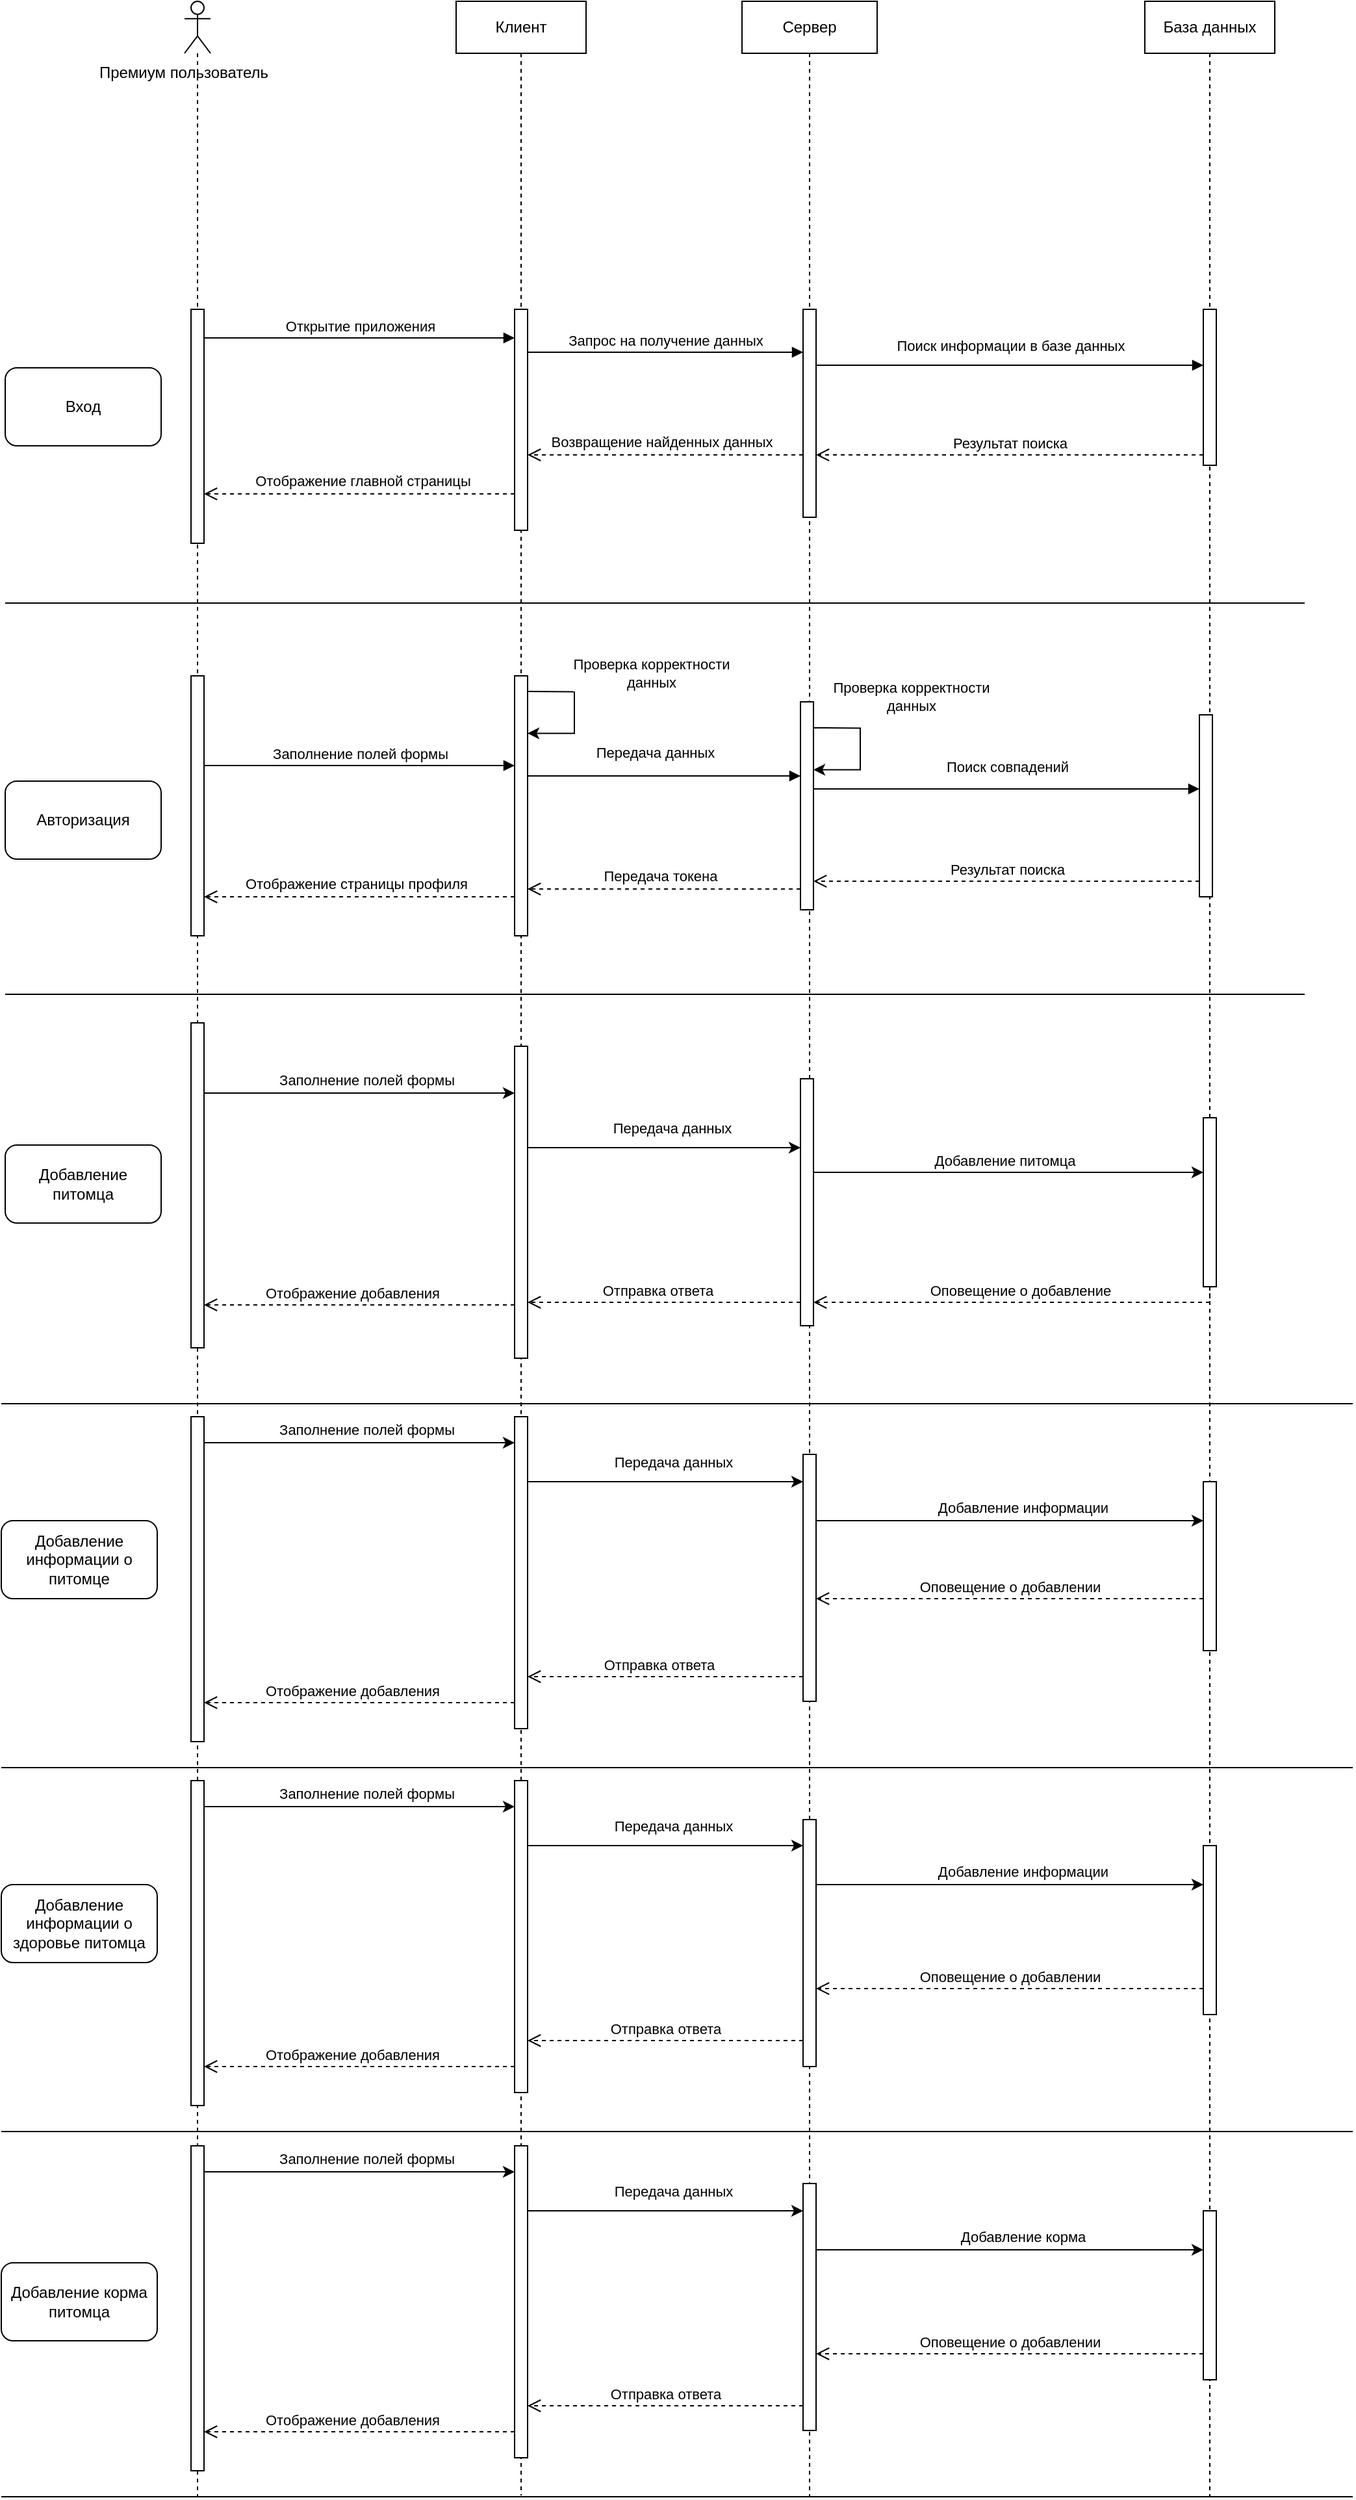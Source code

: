 <mxfile version="24.0.0" type="device">
  <diagram name="Страница 1" id="9oINTbgdad8pBdmm9y7S">
    <mxGraphModel dx="1450" dy="569" grid="0" gridSize="10" guides="1" tooltips="1" connect="1" arrows="1" fold="1" page="0" pageScale="1" pageWidth="827" pageHeight="1169" math="0" shadow="0">
      <root>
        <mxCell id="0" />
        <mxCell id="1" parent="0" />
        <mxCell id="4leQm3MVnvcEpeQvCGNz-1" value="" style="shape=umlLifeline;perimeter=lifelinePerimeter;whiteSpace=wrap;html=1;container=1;dropTarget=0;collapsible=0;recursiveResize=0;outlineConnect=0;portConstraint=eastwest;newEdgeStyle={&quot;edgeStyle&quot;:&quot;elbowEdgeStyle&quot;,&quot;elbow&quot;:&quot;vertical&quot;,&quot;curved&quot;:0,&quot;rounded&quot;:0};participant=umlActor;" parent="1" vertex="1">
          <mxGeometry x="101" y="50" width="20" height="1920" as="geometry" />
        </mxCell>
        <mxCell id="4leQm3MVnvcEpeQvCGNz-2" value="" style="html=1;points=[];perimeter=orthogonalPerimeter;outlineConnect=0;targetShapes=umlLifeline;portConstraint=eastwest;newEdgeStyle={&quot;edgeStyle&quot;:&quot;elbowEdgeStyle&quot;,&quot;elbow&quot;:&quot;vertical&quot;,&quot;curved&quot;:0,&quot;rounded&quot;:0};" parent="4leQm3MVnvcEpeQvCGNz-1" vertex="1">
          <mxGeometry x="5" y="237" width="10" height="180" as="geometry" />
        </mxCell>
        <mxCell id="4leQm3MVnvcEpeQvCGNz-4" value="" style="html=1;points=[];perimeter=orthogonalPerimeter;outlineConnect=0;targetShapes=umlLifeline;portConstraint=eastwest;newEdgeStyle={&quot;edgeStyle&quot;:&quot;elbowEdgeStyle&quot;,&quot;elbow&quot;:&quot;vertical&quot;,&quot;curved&quot;:0,&quot;rounded&quot;:0};" parent="4leQm3MVnvcEpeQvCGNz-1" vertex="1">
          <mxGeometry x="5" y="519" width="10" height="200" as="geometry" />
        </mxCell>
        <mxCell id="4leQm3MVnvcEpeQvCGNz-5" value="" style="html=1;points=[];perimeter=orthogonalPerimeter;outlineConnect=0;targetShapes=umlLifeline;portConstraint=eastwest;newEdgeStyle={&quot;edgeStyle&quot;:&quot;elbowEdgeStyle&quot;,&quot;elbow&quot;:&quot;vertical&quot;,&quot;curved&quot;:0,&quot;rounded&quot;:0};" parent="4leQm3MVnvcEpeQvCGNz-1" vertex="1">
          <mxGeometry x="5" y="786" width="10" height="250" as="geometry" />
        </mxCell>
        <mxCell id="4leQm3MVnvcEpeQvCGNz-8" value="Клиент" style="shape=umlLifeline;perimeter=lifelinePerimeter;whiteSpace=wrap;html=1;container=1;dropTarget=0;collapsible=0;recursiveResize=0;outlineConnect=0;portConstraint=eastwest;newEdgeStyle={&quot;edgeStyle&quot;:&quot;elbowEdgeStyle&quot;,&quot;elbow&quot;:&quot;vertical&quot;,&quot;curved&quot;:0,&quot;rounded&quot;:0};" parent="1" vertex="1">
          <mxGeometry x="310" y="50" width="100" height="1919" as="geometry" />
        </mxCell>
        <mxCell id="4leQm3MVnvcEpeQvCGNz-9" value="" style="html=1;points=[];perimeter=orthogonalPerimeter;outlineConnect=0;targetShapes=umlLifeline;portConstraint=eastwest;newEdgeStyle={&quot;edgeStyle&quot;:&quot;elbowEdgeStyle&quot;,&quot;elbow&quot;:&quot;vertical&quot;,&quot;curved&quot;:0,&quot;rounded&quot;:0};" parent="4leQm3MVnvcEpeQvCGNz-8" vertex="1">
          <mxGeometry x="45" y="237" width="10" height="170" as="geometry" />
        </mxCell>
        <mxCell id="4leQm3MVnvcEpeQvCGNz-11" value="" style="html=1;points=[];perimeter=orthogonalPerimeter;outlineConnect=0;targetShapes=umlLifeline;portConstraint=eastwest;newEdgeStyle={&quot;edgeStyle&quot;:&quot;elbowEdgeStyle&quot;,&quot;elbow&quot;:&quot;vertical&quot;,&quot;curved&quot;:0,&quot;rounded&quot;:0};" parent="4leQm3MVnvcEpeQvCGNz-8" vertex="1">
          <mxGeometry x="45" y="519" width="10" height="200" as="geometry" />
        </mxCell>
        <mxCell id="4leQm3MVnvcEpeQvCGNz-12" value="" style="html=1;points=[];perimeter=orthogonalPerimeter;outlineConnect=0;targetShapes=umlLifeline;portConstraint=eastwest;newEdgeStyle={&quot;edgeStyle&quot;:&quot;elbowEdgeStyle&quot;,&quot;elbow&quot;:&quot;vertical&quot;,&quot;curved&quot;:0,&quot;rounded&quot;:0};" parent="4leQm3MVnvcEpeQvCGNz-8" vertex="1">
          <mxGeometry x="45" y="804" width="10" height="240" as="geometry" />
        </mxCell>
        <mxCell id="4leQm3MVnvcEpeQvCGNz-19" value="Сервер" style="shape=umlLifeline;perimeter=lifelinePerimeter;whiteSpace=wrap;html=1;container=1;dropTarget=0;collapsible=0;recursiveResize=0;outlineConnect=0;portConstraint=eastwest;newEdgeStyle={&quot;edgeStyle&quot;:&quot;elbowEdgeStyle&quot;,&quot;elbow&quot;:&quot;vertical&quot;,&quot;curved&quot;:0,&quot;rounded&quot;:0};" parent="1" vertex="1">
          <mxGeometry x="530" y="50" width="104" height="1920" as="geometry" />
        </mxCell>
        <mxCell id="4leQm3MVnvcEpeQvCGNz-20" value="" style="html=1;points=[];perimeter=orthogonalPerimeter;outlineConnect=0;targetShapes=umlLifeline;portConstraint=eastwest;newEdgeStyle={&quot;edgeStyle&quot;:&quot;elbowEdgeStyle&quot;,&quot;elbow&quot;:&quot;vertical&quot;,&quot;curved&quot;:0,&quot;rounded&quot;:0};" parent="4leQm3MVnvcEpeQvCGNz-19" vertex="1">
          <mxGeometry x="47" y="237" width="10" height="160" as="geometry" />
        </mxCell>
        <mxCell id="4leQm3MVnvcEpeQvCGNz-23" value="" style="html=1;points=[];perimeter=orthogonalPerimeter;outlineConnect=0;targetShapes=umlLifeline;portConstraint=eastwest;newEdgeStyle={&quot;edgeStyle&quot;:&quot;elbowEdgeStyle&quot;,&quot;elbow&quot;:&quot;vertical&quot;,&quot;curved&quot;:0,&quot;rounded&quot;:0};" parent="4leQm3MVnvcEpeQvCGNz-19" vertex="1">
          <mxGeometry x="45" y="539" width="10" height="160" as="geometry" />
        </mxCell>
        <mxCell id="4leQm3MVnvcEpeQvCGNz-24" value="" style="html=1;points=[];perimeter=orthogonalPerimeter;outlineConnect=0;targetShapes=umlLifeline;portConstraint=eastwest;newEdgeStyle={&quot;edgeStyle&quot;:&quot;elbowEdgeStyle&quot;,&quot;elbow&quot;:&quot;vertical&quot;,&quot;curved&quot;:0,&quot;rounded&quot;:0};" parent="4leQm3MVnvcEpeQvCGNz-19" vertex="1">
          <mxGeometry x="45" y="829" width="10" height="190" as="geometry" />
        </mxCell>
        <mxCell id="uqAqxy9ySAdUdyoLMSND-5" value="" style="html=1;points=[];perimeter=orthogonalPerimeter;outlineConnect=0;targetShapes=umlLifeline;portConstraint=eastwest;newEdgeStyle={&quot;edgeStyle&quot;:&quot;elbowEdgeStyle&quot;,&quot;elbow&quot;:&quot;vertical&quot;,&quot;curved&quot;:0,&quot;rounded&quot;:0};" parent="4leQm3MVnvcEpeQvCGNz-19" vertex="1">
          <mxGeometry x="47" y="1679" width="10" height="190" as="geometry" />
        </mxCell>
        <mxCell id="4leQm3MVnvcEpeQvCGNz-149" value="" style="html=1;points=[];perimeter=orthogonalPerimeter;outlineConnect=0;targetShapes=umlLifeline;portConstraint=eastwest;newEdgeStyle={&quot;edgeStyle&quot;:&quot;elbowEdgeStyle&quot;,&quot;elbow&quot;:&quot;vertical&quot;,&quot;curved&quot;:0,&quot;rounded&quot;:0};" parent="4leQm3MVnvcEpeQvCGNz-19" vertex="1">
          <mxGeometry x="47" y="1399" width="10" height="190" as="geometry" />
        </mxCell>
        <mxCell id="4leQm3MVnvcEpeQvCGNz-134" value="" style="html=1;points=[];perimeter=orthogonalPerimeter;outlineConnect=0;targetShapes=umlLifeline;portConstraint=eastwest;newEdgeStyle={&quot;edgeStyle&quot;:&quot;elbowEdgeStyle&quot;,&quot;elbow&quot;:&quot;vertical&quot;,&quot;curved&quot;:0,&quot;rounded&quot;:0};" parent="4leQm3MVnvcEpeQvCGNz-19" vertex="1">
          <mxGeometry x="47" y="1118" width="10" height="190" as="geometry" />
        </mxCell>
        <mxCell id="4leQm3MVnvcEpeQvCGNz-29" value="Премиум пользователь" style="text;html=1;align=center;verticalAlign=middle;resizable=0;points=[];autosize=1;strokeColor=none;fillColor=none;" parent="1" vertex="1">
          <mxGeometry x="26" y="92" width="148" height="26" as="geometry" />
        </mxCell>
        <mxCell id="4leQm3MVnvcEpeQvCGNz-30" value="&lt;span style=&quot;font-weight: normal;&quot;&gt;База данных&lt;/span&gt;" style="shape=umlLifeline;perimeter=lifelinePerimeter;whiteSpace=wrap;html=1;container=1;dropTarget=0;collapsible=0;recursiveResize=0;outlineConnect=0;portConstraint=eastwest;newEdgeStyle={&quot;edgeStyle&quot;:&quot;elbowEdgeStyle&quot;,&quot;elbow&quot;:&quot;vertical&quot;,&quot;curved&quot;:0,&quot;rounded&quot;:0};fontStyle=1" parent="1" vertex="1">
          <mxGeometry x="840" y="50" width="100" height="1920" as="geometry" />
        </mxCell>
        <mxCell id="4leQm3MVnvcEpeQvCGNz-31" value="" style="html=1;points=[];perimeter=orthogonalPerimeter;outlineConnect=0;targetShapes=umlLifeline;portConstraint=eastwest;newEdgeStyle={&quot;edgeStyle&quot;:&quot;elbowEdgeStyle&quot;,&quot;elbow&quot;:&quot;vertical&quot;,&quot;curved&quot;:0,&quot;rounded&quot;:0};" parent="4leQm3MVnvcEpeQvCGNz-30" vertex="1">
          <mxGeometry x="45" y="237" width="10" height="120" as="geometry" />
        </mxCell>
        <mxCell id="4leQm3MVnvcEpeQvCGNz-33" value="" style="html=1;points=[];perimeter=orthogonalPerimeter;outlineConnect=0;targetShapes=umlLifeline;portConstraint=eastwest;newEdgeStyle={&quot;edgeStyle&quot;:&quot;elbowEdgeStyle&quot;,&quot;elbow&quot;:&quot;vertical&quot;,&quot;curved&quot;:0,&quot;rounded&quot;:0};" parent="4leQm3MVnvcEpeQvCGNz-30" vertex="1">
          <mxGeometry x="42" y="549" width="10" height="140" as="geometry" />
        </mxCell>
        <mxCell id="4leQm3MVnvcEpeQvCGNz-34" value="" style="html=1;points=[];perimeter=orthogonalPerimeter;outlineConnect=0;targetShapes=umlLifeline;portConstraint=eastwest;newEdgeStyle={&quot;edgeStyle&quot;:&quot;elbowEdgeStyle&quot;,&quot;elbow&quot;:&quot;vertical&quot;,&quot;curved&quot;:0,&quot;rounded&quot;:0};" parent="4leQm3MVnvcEpeQvCGNz-30" vertex="1">
          <mxGeometry x="45" y="859" width="10" height="130" as="geometry" />
        </mxCell>
        <mxCell id="4leQm3MVnvcEpeQvCGNz-38" value="Открытие приложения" style="html=1;verticalAlign=bottom;startArrow=none;endArrow=block;startSize=8;edgeStyle=elbowEdgeStyle;elbow=vertical;curved=0;rounded=0;startFill=0;" parent="1" source="4leQm3MVnvcEpeQvCGNz-2" target="4leQm3MVnvcEpeQvCGNz-9" edge="1">
          <mxGeometry relative="1" as="geometry">
            <mxPoint x="295" y="120" as="sourcePoint" />
            <Array as="points">
              <mxPoint x="249" y="309" />
            </Array>
          </mxGeometry>
        </mxCell>
        <mxCell id="4leQm3MVnvcEpeQvCGNz-39" value="Запрос на получение данных" style="html=1;verticalAlign=bottom;endArrow=block;edgeStyle=elbowEdgeStyle;elbow=vertical;curved=0;rounded=0;" parent="1" source="4leQm3MVnvcEpeQvCGNz-9" target="4leQm3MVnvcEpeQvCGNz-20" edge="1">
          <mxGeometry relative="1" as="geometry">
            <mxPoint x="475" y="120" as="sourcePoint" />
            <Array as="points">
              <mxPoint x="499" y="320" />
              <mxPoint x="450" y="140" />
            </Array>
          </mxGeometry>
        </mxCell>
        <mxCell id="4leQm3MVnvcEpeQvCGNz-40" value="Поиск информации в базе данных&amp;nbsp;" style="html=1;verticalAlign=bottom;endArrow=block;edgeStyle=elbowEdgeStyle;elbow=vertical;curved=0;rounded=0;targetPerimeterSpacing=0;endSize=6;sourcePerimeterSpacing=0;startSize=6;strokeWidth=1;shadow=0;" parent="1" target="4leQm3MVnvcEpeQvCGNz-31" edge="1">
          <mxGeometry x="0.011" y="6" relative="1" as="geometry">
            <mxPoint x="587" y="330" as="sourcePoint" />
            <Array as="points">
              <mxPoint x="741" y="330" />
              <mxPoint x="693" y="161" />
            </Array>
            <mxPoint x="895" y="298" as="targetPoint" />
            <mxPoint as="offset" />
          </mxGeometry>
        </mxCell>
        <mxCell id="4leQm3MVnvcEpeQvCGNz-41" value="Результат поиска" style="html=1;verticalAlign=bottom;endArrow=open;dashed=1;endSize=8;edgeStyle=elbowEdgeStyle;elbow=vertical;curved=0;rounded=0;" parent="1" source="4leQm3MVnvcEpeQvCGNz-31" target="4leQm3MVnvcEpeQvCGNz-20" edge="1">
          <mxGeometry relative="1" as="geometry">
            <mxPoint x="580" y="180" as="targetPoint" />
            <Array as="points">
              <mxPoint x="758" y="399" />
              <mxPoint x="720" y="220" />
              <mxPoint x="660" y="200" />
              <mxPoint x="690" y="180" />
            </Array>
          </mxGeometry>
        </mxCell>
        <mxCell id="4leQm3MVnvcEpeQvCGNz-42" value="" style="html=1;verticalAlign=bottom;endArrow=open;dashed=1;endSize=8;edgeStyle=elbowEdgeStyle;elbow=vertical;curved=0;rounded=0;" parent="1" source="4leQm3MVnvcEpeQvCGNz-20" target="4leQm3MVnvcEpeQvCGNz-9" edge="1">
          <mxGeometry relative="1" as="geometry">
            <mxPoint x="495" y="195" as="targetPoint" />
            <Array as="points">
              <mxPoint x="503" y="399" />
              <mxPoint x="460" y="260" />
              <mxPoint x="480" y="210" />
            </Array>
          </mxGeometry>
        </mxCell>
        <mxCell id="4leQm3MVnvcEpeQvCGNz-43" value="Возвращение найденных данных" style="edgeLabel;html=1;align=center;verticalAlign=middle;resizable=0;points=[];" parent="4leQm3MVnvcEpeQvCGNz-42" vertex="1" connectable="0">
          <mxGeometry x="0.265" y="4" relative="1" as="geometry">
            <mxPoint x="25" y="-14" as="offset" />
          </mxGeometry>
        </mxCell>
        <mxCell id="4leQm3MVnvcEpeQvCGNz-48" value="Вход" style="rounded=1;whiteSpace=wrap;html=1;" parent="1" vertex="1">
          <mxGeometry x="-37" y="332" width="120" height="60" as="geometry" />
        </mxCell>
        <mxCell id="4leQm3MVnvcEpeQvCGNz-49" value="" style="endArrow=none;html=1;rounded=0;" parent="1" edge="1">
          <mxGeometry width="50" height="50" relative="1" as="geometry">
            <mxPoint x="-37" y="513" as="sourcePoint" />
            <mxPoint x="963" y="513" as="targetPoint" />
          </mxGeometry>
        </mxCell>
        <mxCell id="4leQm3MVnvcEpeQvCGNz-51" value="Авторизация" style="rounded=1;whiteSpace=wrap;html=1;" parent="1" vertex="1">
          <mxGeometry x="-37" y="650" width="120" height="60" as="geometry" />
        </mxCell>
        <mxCell id="4leQm3MVnvcEpeQvCGNz-54" value="Заполнение полей формы" style="html=1;verticalAlign=bottom;startArrow=none;endArrow=block;startSize=8;edgeStyle=elbowEdgeStyle;elbow=vertical;curved=0;rounded=0;startFill=0;" parent="1" source="4leQm3MVnvcEpeQvCGNz-4" target="4leQm3MVnvcEpeQvCGNz-11" edge="1">
          <mxGeometry relative="1" as="geometry">
            <mxPoint x="150" y="350" as="sourcePoint" />
            <mxPoint x="360" y="350" as="targetPoint" />
            <Array as="points">
              <mxPoint x="267" y="638" />
              <mxPoint x="265" y="350" />
            </Array>
          </mxGeometry>
        </mxCell>
        <mxCell id="4leQm3MVnvcEpeQvCGNz-55" value="Передача данных" style="html=1;verticalAlign=bottom;endArrow=block;edgeStyle=elbowEdgeStyle;elbow=vertical;curved=0;rounded=0;" parent="1" edge="1">
          <mxGeometry x="-0.076" y="9" relative="1" as="geometry">
            <mxPoint x="365" y="646" as="sourcePoint" />
            <mxPoint x="575" y="646" as="targetPoint" />
            <Array as="points">
              <mxPoint x="462" y="646" />
              <mxPoint x="485" y="633" />
              <mxPoint x="530" y="367" />
              <mxPoint x="500" y="377" />
              <mxPoint x="520" y="387" />
              <mxPoint x="490" y="387" />
              <mxPoint x="520" y="317" />
              <mxPoint x="500" y="327" />
            </Array>
            <mxPoint x="1" as="offset" />
          </mxGeometry>
        </mxCell>
        <mxCell id="4leQm3MVnvcEpeQvCGNz-56" value="Поиск совпадений" style="html=1;verticalAlign=bottom;endArrow=block;edgeStyle=elbowEdgeStyle;elbow=vertical;curved=0;rounded=0;startArrow=none;startFill=0;" parent="1" edge="1">
          <mxGeometry x="0.003" y="8" relative="1" as="geometry">
            <mxPoint x="585" y="656" as="sourcePoint" />
            <mxPoint x="882" y="656" as="targetPoint" />
            <Array as="points">
              <mxPoint x="680" y="656" />
              <mxPoint x="748" y="628" />
              <mxPoint x="640" y="449" />
              <mxPoint x="705" y="419" />
            </Array>
            <mxPoint as="offset" />
          </mxGeometry>
        </mxCell>
        <mxCell id="4leQm3MVnvcEpeQvCGNz-57" value="Результат поиска" style="html=1;verticalAlign=bottom;endArrow=open;dashed=1;endSize=8;edgeStyle=elbowEdgeStyle;elbow=vertical;curved=0;rounded=0;" parent="1" source="4leQm3MVnvcEpeQvCGNz-33" target="4leQm3MVnvcEpeQvCGNz-23" edge="1">
          <mxGeometry relative="1" as="geometry">
            <mxPoint x="570" y="490" as="targetPoint" />
            <mxPoint x="780" y="480" as="sourcePoint" />
            <Array as="points">
              <mxPoint x="761" y="727" />
              <mxPoint x="790" y="510" />
              <mxPoint x="810" y="500" />
              <mxPoint x="700" y="490" />
              <mxPoint x="720" y="480" />
              <mxPoint x="720" y="470" />
            </Array>
          </mxGeometry>
        </mxCell>
        <mxCell id="4leQm3MVnvcEpeQvCGNz-58" value="" style="html=1;verticalAlign=bottom;endArrow=open;dashed=1;endSize=8;edgeStyle=elbowEdgeStyle;elbow=vertical;curved=0;rounded=0;" parent="1" source="4leQm3MVnvcEpeQvCGNz-23" target="4leQm3MVnvcEpeQvCGNz-11" edge="1">
          <mxGeometry relative="1" as="geometry">
            <mxPoint x="360" y="490" as="targetPoint" />
            <mxPoint x="560" y="490" as="sourcePoint" />
            <Array as="points">
              <mxPoint x="496" y="733" />
              <mxPoint x="475" y="510" />
              <mxPoint x="400" y="460" />
              <mxPoint x="445" y="440" />
              <mxPoint x="465" y="390" />
            </Array>
          </mxGeometry>
        </mxCell>
        <mxCell id="4leQm3MVnvcEpeQvCGNz-59" value="Передача токена" style="edgeLabel;html=1;align=center;verticalAlign=middle;resizable=0;points=[];" parent="4leQm3MVnvcEpeQvCGNz-58" vertex="1" connectable="0">
          <mxGeometry x="0.265" y="4" relative="1" as="geometry">
            <mxPoint x="25" y="-14" as="offset" />
          </mxGeometry>
        </mxCell>
        <mxCell id="4leQm3MVnvcEpeQvCGNz-60" value="" style="endArrow=none;html=1;rounded=0;" parent="1" edge="1">
          <mxGeometry width="50" height="50" relative="1" as="geometry">
            <mxPoint x="-37" y="814" as="sourcePoint" />
            <mxPoint x="963" y="814" as="targetPoint" />
          </mxGeometry>
        </mxCell>
        <mxCell id="4leQm3MVnvcEpeQvCGNz-61" value="Добавление&lt;br&gt;питомца" style="rounded=1;whiteSpace=wrap;html=1;" parent="1" vertex="1">
          <mxGeometry x="-37" y="930" width="120" height="60" as="geometry" />
        </mxCell>
        <mxCell id="4leQm3MVnvcEpeQvCGNz-63" style="edgeStyle=elbowEdgeStyle;rounded=0;orthogonalLoop=1;jettySize=auto;html=1;elbow=vertical;curved=0;" parent="1" source="4leQm3MVnvcEpeQvCGNz-5" target="4leQm3MVnvcEpeQvCGNz-12" edge="1">
          <mxGeometry relative="1" as="geometry">
            <Array as="points">
              <mxPoint x="210" y="890" />
              <mxPoint x="226" y="922" />
              <mxPoint x="251" y="610" />
            </Array>
          </mxGeometry>
        </mxCell>
        <mxCell id="4leQm3MVnvcEpeQvCGNz-64" value="Заполнение полей формы" style="edgeLabel;html=1;align=center;verticalAlign=middle;resizable=0;points=[];" parent="4leQm3MVnvcEpeQvCGNz-63" vertex="1" connectable="0">
          <mxGeometry x="0.342" relative="1" as="geometry">
            <mxPoint x="-36" y="-10" as="offset" />
          </mxGeometry>
        </mxCell>
        <mxCell id="4leQm3MVnvcEpeQvCGNz-65" style="edgeStyle=elbowEdgeStyle;rounded=0;orthogonalLoop=1;jettySize=auto;html=1;elbow=vertical;curved=0;" parent="1" source="4leQm3MVnvcEpeQvCGNz-12" target="4leQm3MVnvcEpeQvCGNz-24" edge="1">
          <mxGeometry relative="1" as="geometry">
            <Array as="points">
              <mxPoint x="473" y="932" />
              <mxPoint x="493" y="950" />
              <mxPoint x="490" y="620" />
              <mxPoint x="465" y="620" />
            </Array>
          </mxGeometry>
        </mxCell>
        <mxCell id="4leQm3MVnvcEpeQvCGNz-66" value="Передача данных" style="edgeLabel;html=1;align=center;verticalAlign=middle;resizable=0;points=[];" parent="4leQm3MVnvcEpeQvCGNz-65" vertex="1" connectable="0">
          <mxGeometry x="0.231" y="2" relative="1" as="geometry">
            <mxPoint x="-19" y="-13" as="offset" />
          </mxGeometry>
        </mxCell>
        <mxCell id="4leQm3MVnvcEpeQvCGNz-67" value="Отправка ответа" style="html=1;verticalAlign=bottom;endArrow=open;dashed=1;endSize=8;edgeStyle=elbowEdgeStyle;elbow=vertical;curved=0;rounded=0;" parent="1" source="4leQm3MVnvcEpeQvCGNz-24" target="4leQm3MVnvcEpeQvCGNz-12" edge="1">
          <mxGeometry x="0.05" relative="1" as="geometry">
            <mxPoint x="370" y="700" as="targetPoint" />
            <mxPoint x="510" y="690" as="sourcePoint" />
            <Array as="points">
              <mxPoint x="463" y="1051" />
              <mxPoint x="530" y="800" />
              <mxPoint x="510" y="780" />
              <mxPoint x="480" y="690" />
              <mxPoint x="550" y="710" />
            </Array>
            <mxPoint as="offset" />
          </mxGeometry>
        </mxCell>
        <mxCell id="4leQm3MVnvcEpeQvCGNz-68" value="" style="html=1;verticalAlign=bottom;endArrow=open;dashed=1;endSize=8;edgeStyle=elbowEdgeStyle;elbow=vertical;curved=0;rounded=0;" parent="1" source="4leQm3MVnvcEpeQvCGNz-9" target="4leQm3MVnvcEpeQvCGNz-2" edge="1">
          <mxGeometry relative="1" as="geometry">
            <mxPoint x="130" y="270" as="targetPoint" />
            <mxPoint x="330" y="270" as="sourcePoint" />
            <Array as="points">
              <mxPoint x="256" y="429" />
              <mxPoint x="260" y="280" />
              <mxPoint x="225" y="270" />
              <mxPoint x="245" y="220" />
            </Array>
          </mxGeometry>
        </mxCell>
        <mxCell id="4leQm3MVnvcEpeQvCGNz-69" value="Отображение главной страницы" style="edgeLabel;html=1;align=center;verticalAlign=middle;resizable=0;points=[];" parent="4leQm3MVnvcEpeQvCGNz-68" vertex="1" connectable="0">
          <mxGeometry x="0.265" y="4" relative="1" as="geometry">
            <mxPoint x="34" y="-14" as="offset" />
          </mxGeometry>
        </mxCell>
        <mxCell id="4leQm3MVnvcEpeQvCGNz-72" value="" style="html=1;verticalAlign=bottom;endArrow=open;dashed=1;endSize=8;edgeStyle=elbowEdgeStyle;elbow=vertical;curved=0;rounded=0;" parent="1" source="4leQm3MVnvcEpeQvCGNz-11" target="4leQm3MVnvcEpeQvCGNz-4" edge="1">
          <mxGeometry relative="1" as="geometry">
            <mxPoint x="145" y="500" as="targetPoint" />
            <mxPoint x="355" y="500" as="sourcePoint" />
            <Array as="points">
              <mxPoint x="253" y="739" />
              <mxPoint x="220" y="520" />
              <mxPoint x="240" y="450" />
            </Array>
          </mxGeometry>
        </mxCell>
        <mxCell id="4leQm3MVnvcEpeQvCGNz-73" value="Отображение страницы профиля" style="edgeLabel;html=1;align=center;verticalAlign=middle;resizable=0;points=[];" parent="4leQm3MVnvcEpeQvCGNz-72" vertex="1" connectable="0">
          <mxGeometry x="0.265" y="4" relative="1" as="geometry">
            <mxPoint x="29" y="-14" as="offset" />
          </mxGeometry>
        </mxCell>
        <mxCell id="4leQm3MVnvcEpeQvCGNz-74" value="Отображение добавления" style="html=1;verticalAlign=bottom;endArrow=open;dashed=1;endSize=8;edgeStyle=elbowEdgeStyle;elbow=vertical;curved=0;rounded=0;" parent="1" source="4leQm3MVnvcEpeQvCGNz-12" target="4leQm3MVnvcEpeQvCGNz-5" edge="1">
          <mxGeometry x="0.05" relative="1" as="geometry">
            <mxPoint x="150" y="820" as="targetPoint" />
            <mxPoint x="350" y="820" as="sourcePoint" />
            <Array as="points">
              <mxPoint x="261" y="1053" />
              <mxPoint x="310" y="810" />
              <mxPoint x="265" y="730" />
              <mxPoint x="335" y="750" />
            </Array>
            <mxPoint as="offset" />
          </mxGeometry>
        </mxCell>
        <mxCell id="4leQm3MVnvcEpeQvCGNz-93" value="" style="endArrow=none;html=1;rounded=0;" parent="1" edge="1">
          <mxGeometry width="50" height="50" relative="1" as="geometry">
            <mxPoint x="-40" y="1129" as="sourcePoint" />
            <mxPoint x="1000" y="1129" as="targetPoint" />
          </mxGeometry>
        </mxCell>
        <mxCell id="4leQm3MVnvcEpeQvCGNz-94" value="" style="endArrow=classic;html=1;rounded=0;exitX=0.54;exitY=0.236;exitDx=0;exitDy=0;exitPerimeter=0;" parent="1" edge="1">
          <mxGeometry width="50" height="50" relative="1" as="geometry">
            <mxPoint x="365" y="581.0" as="sourcePoint" />
            <mxPoint x="365" y="613.2" as="targetPoint" />
            <Array as="points">
              <mxPoint x="401" y="581.2" />
              <mxPoint x="401" y="613.2" />
            </Array>
          </mxGeometry>
        </mxCell>
        <mxCell id="4leQm3MVnvcEpeQvCGNz-95" value="Проверка корректности&lt;br style=&quot;border-color: var(--border-color);&quot;&gt;данных" style="edgeLabel;html=1;align=center;verticalAlign=middle;resizable=0;points=[];" parent="4leQm3MVnvcEpeQvCGNz-94" vertex="1" connectable="0">
          <mxGeometry x="-0.538" y="1" relative="1" as="geometry">
            <mxPoint x="71" y="-13" as="offset" />
          </mxGeometry>
        </mxCell>
        <mxCell id="4leQm3MVnvcEpeQvCGNz-102" style="edgeStyle=elbowEdgeStyle;rounded=0;orthogonalLoop=1;jettySize=auto;html=1;elbow=vertical;curved=0;" parent="1" source="4leQm3MVnvcEpeQvCGNz-24" target="4leQm3MVnvcEpeQvCGNz-34" edge="1">
          <mxGeometry relative="1" as="geometry">
            <Array as="points">
              <mxPoint x="801" y="951" />
              <mxPoint x="688" y="981" />
              <mxPoint x="760" y="670" />
            </Array>
          </mxGeometry>
        </mxCell>
        <mxCell id="4leQm3MVnvcEpeQvCGNz-103" value="Добавление питомца" style="edgeLabel;html=1;align=center;verticalAlign=middle;resizable=0;points=[];" parent="4leQm3MVnvcEpeQvCGNz-102" vertex="1" connectable="0">
          <mxGeometry x="-0.023" y="1" relative="1" as="geometry">
            <mxPoint y="-8" as="offset" />
          </mxGeometry>
        </mxCell>
        <mxCell id="4leQm3MVnvcEpeQvCGNz-104" value="Оповещение о добавление" style="html=1;verticalAlign=bottom;endArrow=open;dashed=1;endSize=8;edgeStyle=elbowEdgeStyle;elbow=vertical;curved=0;rounded=0;" parent="1" source="4leQm3MVnvcEpeQvCGNz-34" target="4leQm3MVnvcEpeQvCGNz-24" edge="1">
          <mxGeometry relative="1" as="geometry">
            <mxPoint x="570" y="740" as="targetPoint" />
            <mxPoint x="880" y="740" as="sourcePoint" />
            <Array as="points">
              <mxPoint x="739" y="1051" />
              <mxPoint x="695" y="740" />
              <mxPoint x="715" y="730" />
              <mxPoint x="715" y="720" />
            </Array>
          </mxGeometry>
        </mxCell>
        <mxCell id="4leQm3MVnvcEpeQvCGNz-112" value="" style="endArrow=classic;html=1;rounded=0;exitX=0.54;exitY=0.236;exitDx=0;exitDy=0;exitPerimeter=0;" parent="1" edge="1">
          <mxGeometry width="50" height="50" relative="1" as="geometry">
            <mxPoint x="585" y="609" as="sourcePoint" />
            <mxPoint x="585" y="641.2" as="targetPoint" />
            <Array as="points">
              <mxPoint x="621" y="609.2" />
              <mxPoint x="621" y="641.2" />
            </Array>
          </mxGeometry>
        </mxCell>
        <mxCell id="4leQm3MVnvcEpeQvCGNz-113" value="Проверка корректности&lt;br style=&quot;border-color: var(--border-color);&quot;&gt;данных" style="edgeLabel;html=1;align=center;verticalAlign=middle;resizable=0;points=[];" parent="4leQm3MVnvcEpeQvCGNz-112" vertex="1" connectable="0">
          <mxGeometry x="-0.538" y="1" relative="1" as="geometry">
            <mxPoint x="51" y="-23" as="offset" />
          </mxGeometry>
        </mxCell>
        <mxCell id="4leQm3MVnvcEpeQvCGNz-132" value="" style="html=1;points=[];perimeter=orthogonalPerimeter;outlineConnect=0;targetShapes=umlLifeline;portConstraint=eastwest;newEdgeStyle={&quot;edgeStyle&quot;:&quot;elbowEdgeStyle&quot;,&quot;elbow&quot;:&quot;vertical&quot;,&quot;curved&quot;:0,&quot;rounded&quot;:0};" parent="1" vertex="1">
          <mxGeometry x="106" y="1139" width="10" height="250" as="geometry" />
        </mxCell>
        <mxCell id="4leQm3MVnvcEpeQvCGNz-133" value="" style="html=1;points=[];perimeter=orthogonalPerimeter;outlineConnect=0;targetShapes=umlLifeline;portConstraint=eastwest;newEdgeStyle={&quot;edgeStyle&quot;:&quot;elbowEdgeStyle&quot;,&quot;elbow&quot;:&quot;vertical&quot;,&quot;curved&quot;:0,&quot;rounded&quot;:0};" parent="1" vertex="1">
          <mxGeometry x="355" y="1139" width="10" height="240" as="geometry" />
        </mxCell>
        <mxCell id="4leQm3MVnvcEpeQvCGNz-135" value="" style="html=1;points=[];perimeter=orthogonalPerimeter;outlineConnect=0;targetShapes=umlLifeline;portConstraint=eastwest;newEdgeStyle={&quot;edgeStyle&quot;:&quot;elbowEdgeStyle&quot;,&quot;elbow&quot;:&quot;vertical&quot;,&quot;curved&quot;:0,&quot;rounded&quot;:0};" parent="1" vertex="1">
          <mxGeometry x="885" y="1189" width="10" height="130" as="geometry" />
        </mxCell>
        <mxCell id="4leQm3MVnvcEpeQvCGNz-136" value="Добавление информации о питомце" style="rounded=1;whiteSpace=wrap;html=1;" parent="1" vertex="1">
          <mxGeometry x="-40" y="1219" width="120" height="60" as="geometry" />
        </mxCell>
        <mxCell id="4leQm3MVnvcEpeQvCGNz-137" style="edgeStyle=elbowEdgeStyle;rounded=0;orthogonalLoop=1;jettySize=auto;html=1;elbow=vertical;curved=0;" parent="1" source="4leQm3MVnvcEpeQvCGNz-132" target="4leQm3MVnvcEpeQvCGNz-133" edge="1">
          <mxGeometry relative="1" as="geometry">
            <Array as="points">
              <mxPoint x="251" y="1159" />
            </Array>
          </mxGeometry>
        </mxCell>
        <mxCell id="4leQm3MVnvcEpeQvCGNz-138" value="Заполнение полей формы" style="edgeLabel;html=1;align=center;verticalAlign=middle;resizable=0;points=[];" parent="4leQm3MVnvcEpeQvCGNz-137" vertex="1" connectable="0">
          <mxGeometry x="0.342" relative="1" as="geometry">
            <mxPoint x="-36" y="-10" as="offset" />
          </mxGeometry>
        </mxCell>
        <mxCell id="4leQm3MVnvcEpeQvCGNz-139" style="edgeStyle=elbowEdgeStyle;rounded=0;orthogonalLoop=1;jettySize=auto;html=1;elbow=vertical;curved=0;" parent="1" source="4leQm3MVnvcEpeQvCGNz-133" target="4leQm3MVnvcEpeQvCGNz-134" edge="1">
          <mxGeometry relative="1" as="geometry">
            <Array as="points">
              <mxPoint x="470" y="1189" />
              <mxPoint x="490" y="1169" />
              <mxPoint x="465" y="1169" />
            </Array>
          </mxGeometry>
        </mxCell>
        <mxCell id="4leQm3MVnvcEpeQvCGNz-140" value="Передача данных" style="edgeLabel;html=1;align=center;verticalAlign=middle;resizable=0;points=[];" parent="4leQm3MVnvcEpeQvCGNz-139" vertex="1" connectable="0">
          <mxGeometry x="0.231" y="2" relative="1" as="geometry">
            <mxPoint x="-19" y="-13" as="offset" />
          </mxGeometry>
        </mxCell>
        <mxCell id="4leQm3MVnvcEpeQvCGNz-141" value="Отправка ответа" style="html=1;verticalAlign=bottom;endArrow=open;dashed=1;endSize=8;edgeStyle=elbowEdgeStyle;elbow=vertical;curved=0;rounded=0;" parent="1" source="4leQm3MVnvcEpeQvCGNz-134" target="4leQm3MVnvcEpeQvCGNz-133" edge="1">
          <mxGeometry x="0.05" relative="1" as="geometry">
            <mxPoint x="370" y="1249" as="targetPoint" />
            <mxPoint x="510" y="1239" as="sourcePoint" />
            <Array as="points">
              <mxPoint x="510" y="1339" />
              <mxPoint x="530" y="1349" />
              <mxPoint x="510" y="1329" />
              <mxPoint x="480" y="1239" />
              <mxPoint x="550" y="1259" />
            </Array>
            <mxPoint as="offset" />
          </mxGeometry>
        </mxCell>
        <mxCell id="4leQm3MVnvcEpeQvCGNz-142" value="Отображение добавления" style="html=1;verticalAlign=bottom;endArrow=open;dashed=1;endSize=8;edgeStyle=elbowEdgeStyle;elbow=vertical;curved=0;rounded=0;" parent="1" source="4leQm3MVnvcEpeQvCGNz-133" target="4leQm3MVnvcEpeQvCGNz-132" edge="1">
          <mxGeometry x="0.05" relative="1" as="geometry">
            <mxPoint x="150" y="1369" as="targetPoint" />
            <mxPoint x="350" y="1369" as="sourcePoint" />
            <Array as="points">
              <mxPoint x="310" y="1359" />
              <mxPoint x="265" y="1279" />
              <mxPoint x="335" y="1299" />
            </Array>
            <mxPoint as="offset" />
          </mxGeometry>
        </mxCell>
        <mxCell id="4leQm3MVnvcEpeQvCGNz-143" style="edgeStyle=elbowEdgeStyle;rounded=0;orthogonalLoop=1;jettySize=auto;html=1;elbow=vertical;curved=0;" parent="1" source="4leQm3MVnvcEpeQvCGNz-134" target="4leQm3MVnvcEpeQvCGNz-135" edge="1">
          <mxGeometry relative="1" as="geometry">
            <Array as="points">
              <mxPoint x="760" y="1219" />
            </Array>
          </mxGeometry>
        </mxCell>
        <mxCell id="4leQm3MVnvcEpeQvCGNz-144" value="Добавление информации" style="edgeLabel;html=1;align=center;verticalAlign=middle;resizable=0;points=[];" parent="4leQm3MVnvcEpeQvCGNz-143" vertex="1" connectable="0">
          <mxGeometry x="-0.023" y="1" relative="1" as="geometry">
            <mxPoint x="13" y="-9" as="offset" />
          </mxGeometry>
        </mxCell>
        <mxCell id="4leQm3MVnvcEpeQvCGNz-145" value="Оповещение о добавлении" style="html=1;verticalAlign=bottom;endArrow=open;dashed=1;endSize=8;edgeStyle=elbowEdgeStyle;elbow=vertical;curved=0;rounded=0;" parent="1" source="4leQm3MVnvcEpeQvCGNz-135" target="4leQm3MVnvcEpeQvCGNz-134" edge="1">
          <mxGeometry relative="1" as="geometry">
            <mxPoint x="570" y="1289" as="targetPoint" />
            <mxPoint x="880" y="1289" as="sourcePoint" />
            <Array as="points">
              <mxPoint x="660" y="1279" />
              <mxPoint x="770" y="1259" />
              <mxPoint x="750" y="1299" />
              <mxPoint x="695" y="1289" />
              <mxPoint x="715" y="1279" />
              <mxPoint x="715" y="1269" />
            </Array>
          </mxGeometry>
        </mxCell>
        <mxCell id="4leQm3MVnvcEpeQvCGNz-146" value="" style="endArrow=none;html=1;rounded=0;" parent="1" edge="1">
          <mxGeometry width="50" height="50" relative="1" as="geometry">
            <mxPoint x="-40" y="1409" as="sourcePoint" />
            <mxPoint x="1000" y="1409" as="targetPoint" />
          </mxGeometry>
        </mxCell>
        <mxCell id="4leQm3MVnvcEpeQvCGNz-147" value="" style="html=1;points=[];perimeter=orthogonalPerimeter;outlineConnect=0;targetShapes=umlLifeline;portConstraint=eastwest;newEdgeStyle={&quot;edgeStyle&quot;:&quot;elbowEdgeStyle&quot;,&quot;elbow&quot;:&quot;vertical&quot;,&quot;curved&quot;:0,&quot;rounded&quot;:0};" parent="1" vertex="1">
          <mxGeometry x="106" y="1419" width="10" height="250" as="geometry" />
        </mxCell>
        <mxCell id="4leQm3MVnvcEpeQvCGNz-148" value="" style="html=1;points=[];perimeter=orthogonalPerimeter;outlineConnect=0;targetShapes=umlLifeline;portConstraint=eastwest;newEdgeStyle={&quot;edgeStyle&quot;:&quot;elbowEdgeStyle&quot;,&quot;elbow&quot;:&quot;vertical&quot;,&quot;curved&quot;:0,&quot;rounded&quot;:0};" parent="1" vertex="1">
          <mxGeometry x="355" y="1419" width="10" height="240" as="geometry" />
        </mxCell>
        <mxCell id="4leQm3MVnvcEpeQvCGNz-150" value="" style="html=1;points=[];perimeter=orthogonalPerimeter;outlineConnect=0;targetShapes=umlLifeline;portConstraint=eastwest;newEdgeStyle={&quot;edgeStyle&quot;:&quot;elbowEdgeStyle&quot;,&quot;elbow&quot;:&quot;vertical&quot;,&quot;curved&quot;:0,&quot;rounded&quot;:0};" parent="1" vertex="1">
          <mxGeometry x="885" y="1469" width="10" height="130" as="geometry" />
        </mxCell>
        <mxCell id="4leQm3MVnvcEpeQvCGNz-151" value="Добавление информации о здоровье питомца" style="rounded=1;whiteSpace=wrap;html=1;" parent="1" vertex="1">
          <mxGeometry x="-40" y="1499" width="120" height="60" as="geometry" />
        </mxCell>
        <mxCell id="4leQm3MVnvcEpeQvCGNz-152" style="edgeStyle=elbowEdgeStyle;rounded=0;orthogonalLoop=1;jettySize=auto;html=1;elbow=vertical;curved=0;" parent="1" source="4leQm3MVnvcEpeQvCGNz-147" target="4leQm3MVnvcEpeQvCGNz-148" edge="1">
          <mxGeometry relative="1" as="geometry">
            <Array as="points">
              <mxPoint x="251" y="1439" />
            </Array>
          </mxGeometry>
        </mxCell>
        <mxCell id="4leQm3MVnvcEpeQvCGNz-153" value="Заполнение полей формы" style="edgeLabel;html=1;align=center;verticalAlign=middle;resizable=0;points=[];" parent="4leQm3MVnvcEpeQvCGNz-152" vertex="1" connectable="0">
          <mxGeometry x="0.342" relative="1" as="geometry">
            <mxPoint x="-36" y="-10" as="offset" />
          </mxGeometry>
        </mxCell>
        <mxCell id="4leQm3MVnvcEpeQvCGNz-154" style="edgeStyle=elbowEdgeStyle;rounded=0;orthogonalLoop=1;jettySize=auto;html=1;elbow=vertical;curved=0;" parent="1" source="4leQm3MVnvcEpeQvCGNz-148" target="4leQm3MVnvcEpeQvCGNz-149" edge="1">
          <mxGeometry relative="1" as="geometry">
            <Array as="points">
              <mxPoint x="470" y="1469" />
              <mxPoint x="490" y="1449" />
              <mxPoint x="465" y="1449" />
            </Array>
          </mxGeometry>
        </mxCell>
        <mxCell id="4leQm3MVnvcEpeQvCGNz-155" value="Передача данных" style="edgeLabel;html=1;align=center;verticalAlign=middle;resizable=0;points=[];" parent="4leQm3MVnvcEpeQvCGNz-154" vertex="1" connectable="0">
          <mxGeometry x="0.231" y="2" relative="1" as="geometry">
            <mxPoint x="-19" y="-13" as="offset" />
          </mxGeometry>
        </mxCell>
        <mxCell id="4leQm3MVnvcEpeQvCGNz-156" value="Отправка ответа" style="html=1;verticalAlign=bottom;endArrow=open;dashed=1;endSize=8;edgeStyle=elbowEdgeStyle;elbow=vertical;curved=0;rounded=0;" parent="1" source="4leQm3MVnvcEpeQvCGNz-149" target="4leQm3MVnvcEpeQvCGNz-148" edge="1">
          <mxGeometry relative="1" as="geometry">
            <mxPoint x="370" y="1529" as="targetPoint" />
            <mxPoint x="510" y="1519" as="sourcePoint" />
            <Array as="points">
              <mxPoint x="510" y="1619" />
              <mxPoint x="530" y="1629" />
              <mxPoint x="510" y="1609" />
              <mxPoint x="480" y="1519" />
              <mxPoint x="550" y="1539" />
            </Array>
            <mxPoint as="offset" />
          </mxGeometry>
        </mxCell>
        <mxCell id="4leQm3MVnvcEpeQvCGNz-157" value="Отображение добавления" style="html=1;verticalAlign=bottom;endArrow=open;dashed=1;endSize=8;edgeStyle=elbowEdgeStyle;elbow=vertical;curved=0;rounded=0;" parent="1" source="4leQm3MVnvcEpeQvCGNz-148" target="4leQm3MVnvcEpeQvCGNz-147" edge="1">
          <mxGeometry x="0.05" relative="1" as="geometry">
            <mxPoint x="150" y="1649" as="targetPoint" />
            <mxPoint x="350" y="1649" as="sourcePoint" />
            <Array as="points">
              <mxPoint x="310" y="1639" />
              <mxPoint x="265" y="1559" />
              <mxPoint x="335" y="1579" />
            </Array>
            <mxPoint as="offset" />
          </mxGeometry>
        </mxCell>
        <mxCell id="4leQm3MVnvcEpeQvCGNz-158" style="edgeStyle=elbowEdgeStyle;rounded=0;orthogonalLoop=1;jettySize=auto;html=1;elbow=vertical;curved=0;" parent="1" source="4leQm3MVnvcEpeQvCGNz-149" target="4leQm3MVnvcEpeQvCGNz-150" edge="1">
          <mxGeometry relative="1" as="geometry">
            <Array as="points">
              <mxPoint x="760" y="1499" />
            </Array>
          </mxGeometry>
        </mxCell>
        <mxCell id="4leQm3MVnvcEpeQvCGNz-159" value="Добавление информации" style="edgeLabel;html=1;align=center;verticalAlign=middle;resizable=0;points=[];" parent="4leQm3MVnvcEpeQvCGNz-158" vertex="1" connectable="0">
          <mxGeometry x="-0.023" y="1" relative="1" as="geometry">
            <mxPoint x="13" y="-9" as="offset" />
          </mxGeometry>
        </mxCell>
        <mxCell id="4leQm3MVnvcEpeQvCGNz-160" value="Оповещение о добавлении" style="html=1;verticalAlign=bottom;endArrow=open;dashed=1;endSize=8;edgeStyle=elbowEdgeStyle;elbow=vertical;curved=0;rounded=0;" parent="1" source="4leQm3MVnvcEpeQvCGNz-150" target="4leQm3MVnvcEpeQvCGNz-149" edge="1">
          <mxGeometry relative="1" as="geometry">
            <mxPoint x="570" y="1569" as="targetPoint" />
            <mxPoint x="880" y="1569" as="sourcePoint" />
            <Array as="points">
              <mxPoint x="760" y="1579" />
              <mxPoint x="660" y="1559" />
              <mxPoint x="770" y="1539" />
              <mxPoint x="750" y="1579" />
              <mxPoint x="695" y="1569" />
              <mxPoint x="715" y="1559" />
              <mxPoint x="715" y="1549" />
            </Array>
          </mxGeometry>
        </mxCell>
        <mxCell id="4leQm3MVnvcEpeQvCGNz-161" value="" style="endArrow=none;html=1;rounded=0;" parent="1" edge="1">
          <mxGeometry width="50" height="50" relative="1" as="geometry">
            <mxPoint x="-40" y="1689" as="sourcePoint" />
            <mxPoint x="1000" y="1689" as="targetPoint" />
          </mxGeometry>
        </mxCell>
        <mxCell id="uqAqxy9ySAdUdyoLMSND-1" value="Добавление корма питомца" style="rounded=1;whiteSpace=wrap;html=1;" parent="1" vertex="1">
          <mxGeometry x="-40" y="1790" width="120" height="60" as="geometry" />
        </mxCell>
        <mxCell id="uqAqxy9ySAdUdyoLMSND-3" value="" style="html=1;points=[];perimeter=orthogonalPerimeter;outlineConnect=0;targetShapes=umlLifeline;portConstraint=eastwest;newEdgeStyle={&quot;edgeStyle&quot;:&quot;elbowEdgeStyle&quot;,&quot;elbow&quot;:&quot;vertical&quot;,&quot;curved&quot;:0,&quot;rounded&quot;:0};" parent="1" vertex="1">
          <mxGeometry x="106" y="1700" width="10" height="250" as="geometry" />
        </mxCell>
        <mxCell id="uqAqxy9ySAdUdyoLMSND-4" value="" style="html=1;points=[];perimeter=orthogonalPerimeter;outlineConnect=0;targetShapes=umlLifeline;portConstraint=eastwest;newEdgeStyle={&quot;edgeStyle&quot;:&quot;elbowEdgeStyle&quot;,&quot;elbow&quot;:&quot;vertical&quot;,&quot;curved&quot;:0,&quot;rounded&quot;:0};" parent="1" vertex="1">
          <mxGeometry x="355" y="1700" width="10" height="240" as="geometry" />
        </mxCell>
        <mxCell id="uqAqxy9ySAdUdyoLMSND-6" value="" style="html=1;points=[];perimeter=orthogonalPerimeter;outlineConnect=0;targetShapes=umlLifeline;portConstraint=eastwest;newEdgeStyle={&quot;edgeStyle&quot;:&quot;elbowEdgeStyle&quot;,&quot;elbow&quot;:&quot;vertical&quot;,&quot;curved&quot;:0,&quot;rounded&quot;:0};" parent="1" vertex="1">
          <mxGeometry x="885" y="1750" width="10" height="130" as="geometry" />
        </mxCell>
        <mxCell id="uqAqxy9ySAdUdyoLMSND-8" style="edgeStyle=elbowEdgeStyle;rounded=0;orthogonalLoop=1;jettySize=auto;html=1;elbow=vertical;curved=0;" parent="1" source="uqAqxy9ySAdUdyoLMSND-3" target="uqAqxy9ySAdUdyoLMSND-4" edge="1">
          <mxGeometry relative="1" as="geometry">
            <Array as="points">
              <mxPoint x="251" y="1720" />
            </Array>
          </mxGeometry>
        </mxCell>
        <mxCell id="uqAqxy9ySAdUdyoLMSND-9" value="Заполнение полей формы" style="edgeLabel;html=1;align=center;verticalAlign=middle;resizable=0;points=[];" parent="uqAqxy9ySAdUdyoLMSND-8" vertex="1" connectable="0">
          <mxGeometry x="0.342" relative="1" as="geometry">
            <mxPoint x="-36" y="-10" as="offset" />
          </mxGeometry>
        </mxCell>
        <mxCell id="uqAqxy9ySAdUdyoLMSND-10" style="edgeStyle=elbowEdgeStyle;rounded=0;orthogonalLoop=1;jettySize=auto;html=1;elbow=vertical;curved=0;" parent="1" source="uqAqxy9ySAdUdyoLMSND-4" target="uqAqxy9ySAdUdyoLMSND-5" edge="1">
          <mxGeometry relative="1" as="geometry">
            <Array as="points">
              <mxPoint x="470" y="1750" />
              <mxPoint x="490" y="1730" />
              <mxPoint x="465" y="1730" />
            </Array>
          </mxGeometry>
        </mxCell>
        <mxCell id="uqAqxy9ySAdUdyoLMSND-11" value="Передача данных" style="edgeLabel;html=1;align=center;verticalAlign=middle;resizable=0;points=[];" parent="uqAqxy9ySAdUdyoLMSND-10" vertex="1" connectable="0">
          <mxGeometry x="0.231" y="2" relative="1" as="geometry">
            <mxPoint x="-19" y="-13" as="offset" />
          </mxGeometry>
        </mxCell>
        <mxCell id="uqAqxy9ySAdUdyoLMSND-12" value="Отправка ответа" style="html=1;verticalAlign=bottom;endArrow=open;dashed=1;endSize=8;edgeStyle=elbowEdgeStyle;elbow=vertical;curved=0;rounded=0;" parent="1" source="uqAqxy9ySAdUdyoLMSND-5" target="uqAqxy9ySAdUdyoLMSND-4" edge="1">
          <mxGeometry relative="1" as="geometry">
            <mxPoint x="370" y="1810" as="targetPoint" />
            <mxPoint x="510" y="1800" as="sourcePoint" />
            <Array as="points">
              <mxPoint x="510" y="1900" />
              <mxPoint x="530" y="1910" />
              <mxPoint x="510" y="1890" />
              <mxPoint x="480" y="1800" />
              <mxPoint x="550" y="1820" />
            </Array>
            <mxPoint as="offset" />
          </mxGeometry>
        </mxCell>
        <mxCell id="uqAqxy9ySAdUdyoLMSND-13" value="Отображение добавления" style="html=1;verticalAlign=bottom;endArrow=open;dashed=1;endSize=8;edgeStyle=elbowEdgeStyle;elbow=vertical;curved=0;rounded=0;" parent="1" source="uqAqxy9ySAdUdyoLMSND-4" target="uqAqxy9ySAdUdyoLMSND-3" edge="1">
          <mxGeometry x="0.05" relative="1" as="geometry">
            <mxPoint x="150" y="1930" as="targetPoint" />
            <mxPoint x="350" y="1930" as="sourcePoint" />
            <Array as="points">
              <mxPoint x="310" y="1920" />
              <mxPoint x="265" y="1840" />
              <mxPoint x="335" y="1860" />
            </Array>
            <mxPoint as="offset" />
          </mxGeometry>
        </mxCell>
        <mxCell id="uqAqxy9ySAdUdyoLMSND-14" style="edgeStyle=elbowEdgeStyle;rounded=0;orthogonalLoop=1;jettySize=auto;html=1;elbow=vertical;curved=0;" parent="1" source="uqAqxy9ySAdUdyoLMSND-5" target="uqAqxy9ySAdUdyoLMSND-6" edge="1">
          <mxGeometry relative="1" as="geometry">
            <Array as="points">
              <mxPoint x="760" y="1780" />
            </Array>
          </mxGeometry>
        </mxCell>
        <mxCell id="uqAqxy9ySAdUdyoLMSND-15" value="Добавление корма" style="edgeLabel;html=1;align=center;verticalAlign=middle;resizable=0;points=[];" parent="uqAqxy9ySAdUdyoLMSND-14" vertex="1" connectable="0">
          <mxGeometry x="-0.023" y="1" relative="1" as="geometry">
            <mxPoint x="13" y="-9" as="offset" />
          </mxGeometry>
        </mxCell>
        <mxCell id="uqAqxy9ySAdUdyoLMSND-16" value="Оповещение о добавлении" style="html=1;verticalAlign=bottom;endArrow=open;dashed=1;endSize=8;edgeStyle=elbowEdgeStyle;elbow=vertical;curved=0;rounded=0;" parent="1" source="uqAqxy9ySAdUdyoLMSND-6" target="uqAqxy9ySAdUdyoLMSND-5" edge="1">
          <mxGeometry relative="1" as="geometry">
            <mxPoint x="570" y="1850" as="targetPoint" />
            <mxPoint x="880" y="1850" as="sourcePoint" />
            <Array as="points">
              <mxPoint x="760" y="1860" />
              <mxPoint x="660" y="1840" />
              <mxPoint x="770" y="1820" />
              <mxPoint x="750" y="1860" />
              <mxPoint x="695" y="1850" />
              <mxPoint x="715" y="1840" />
              <mxPoint x="715" y="1830" />
            </Array>
          </mxGeometry>
        </mxCell>
        <mxCell id="uqAqxy9ySAdUdyoLMSND-17" value="" style="endArrow=none;html=1;rounded=0;" parent="1" edge="1">
          <mxGeometry width="50" height="50" relative="1" as="geometry">
            <mxPoint x="-40" y="1970" as="sourcePoint" />
            <mxPoint x="1000" y="1970" as="targetPoint" />
          </mxGeometry>
        </mxCell>
      </root>
    </mxGraphModel>
  </diagram>
</mxfile>
